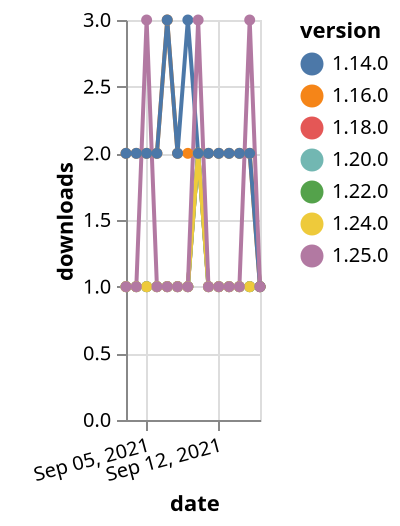 {"$schema": "https://vega.github.io/schema/vega-lite/v5.json", "description": "A simple bar chart with embedded data.", "data": {"values": [{"date": "2021-09-03", "total": 250, "delta": 1, "version": "1.18.0"}, {"date": "2021-09-04", "total": 251, "delta": 1, "version": "1.18.0"}, {"date": "2021-09-05", "total": 252, "delta": 1, "version": "1.18.0"}, {"date": "2021-09-06", "total": 253, "delta": 1, "version": "1.18.0"}, {"date": "2021-09-07", "total": 254, "delta": 1, "version": "1.18.0"}, {"date": "2021-09-08", "total": 255, "delta": 1, "version": "1.18.0"}, {"date": "2021-09-09", "total": 256, "delta": 1, "version": "1.18.0"}, {"date": "2021-09-10", "total": 258, "delta": 2, "version": "1.18.0"}, {"date": "2021-09-11", "total": 259, "delta": 1, "version": "1.18.0"}, {"date": "2021-09-12", "total": 260, "delta": 1, "version": "1.18.0"}, {"date": "2021-09-13", "total": 261, "delta": 1, "version": "1.18.0"}, {"date": "2021-09-14", "total": 262, "delta": 1, "version": "1.18.0"}, {"date": "2021-09-15", "total": 263, "delta": 1, "version": "1.18.0"}, {"date": "2021-09-16", "total": 264, "delta": 1, "version": "1.18.0"}, {"date": "2021-09-03", "total": 195, "delta": 1, "version": "1.22.0"}, {"date": "2021-09-04", "total": 196, "delta": 1, "version": "1.22.0"}, {"date": "2021-09-05", "total": 197, "delta": 1, "version": "1.22.0"}, {"date": "2021-09-06", "total": 198, "delta": 1, "version": "1.22.0"}, {"date": "2021-09-07", "total": 199, "delta": 1, "version": "1.22.0"}, {"date": "2021-09-08", "total": 200, "delta": 1, "version": "1.22.0"}, {"date": "2021-09-09", "total": 201, "delta": 1, "version": "1.22.0"}, {"date": "2021-09-10", "total": 203, "delta": 2, "version": "1.22.0"}, {"date": "2021-09-11", "total": 204, "delta": 1, "version": "1.22.0"}, {"date": "2021-09-12", "total": 205, "delta": 1, "version": "1.22.0"}, {"date": "2021-09-13", "total": 206, "delta": 1, "version": "1.22.0"}, {"date": "2021-09-14", "total": 207, "delta": 1, "version": "1.22.0"}, {"date": "2021-09-15", "total": 208, "delta": 1, "version": "1.22.0"}, {"date": "2021-09-16", "total": 209, "delta": 1, "version": "1.22.0"}, {"date": "2021-09-03", "total": 201, "delta": 1, "version": "1.20.0"}, {"date": "2021-09-04", "total": 202, "delta": 1, "version": "1.20.0"}, {"date": "2021-09-05", "total": 203, "delta": 1, "version": "1.20.0"}, {"date": "2021-09-06", "total": 204, "delta": 1, "version": "1.20.0"}, {"date": "2021-09-07", "total": 205, "delta": 1, "version": "1.20.0"}, {"date": "2021-09-08", "total": 206, "delta": 1, "version": "1.20.0"}, {"date": "2021-09-09", "total": 207, "delta": 1, "version": "1.20.0"}, {"date": "2021-09-10", "total": 209, "delta": 2, "version": "1.20.0"}, {"date": "2021-09-11", "total": 210, "delta": 1, "version": "1.20.0"}, {"date": "2021-09-12", "total": 211, "delta": 1, "version": "1.20.0"}, {"date": "2021-09-13", "total": 212, "delta": 1, "version": "1.20.0"}, {"date": "2021-09-14", "total": 213, "delta": 1, "version": "1.20.0"}, {"date": "2021-09-15", "total": 214, "delta": 1, "version": "1.20.0"}, {"date": "2021-09-16", "total": 215, "delta": 1, "version": "1.20.0"}, {"date": "2021-09-03", "total": 2265, "delta": 2, "version": "1.16.0"}, {"date": "2021-09-04", "total": 2267, "delta": 2, "version": "1.16.0"}, {"date": "2021-09-05", "total": 2269, "delta": 2, "version": "1.16.0"}, {"date": "2021-09-06", "total": 2271, "delta": 2, "version": "1.16.0"}, {"date": "2021-09-07", "total": 2274, "delta": 3, "version": "1.16.0"}, {"date": "2021-09-08", "total": 2276, "delta": 2, "version": "1.16.0"}, {"date": "2021-09-09", "total": 2278, "delta": 2, "version": "1.16.0"}, {"date": "2021-09-10", "total": 2280, "delta": 2, "version": "1.16.0"}, {"date": "2021-09-11", "total": 2282, "delta": 2, "version": "1.16.0"}, {"date": "2021-09-12", "total": 2284, "delta": 2, "version": "1.16.0"}, {"date": "2021-09-13", "total": 2286, "delta": 2, "version": "1.16.0"}, {"date": "2021-09-14", "total": 2288, "delta": 2, "version": "1.16.0"}, {"date": "2021-09-15", "total": 2290, "delta": 2, "version": "1.16.0"}, {"date": "2021-09-16", "total": 2291, "delta": 1, "version": "1.16.0"}, {"date": "2021-09-03", "total": 172, "delta": 1, "version": "1.24.0"}, {"date": "2021-09-04", "total": 173, "delta": 1, "version": "1.24.0"}, {"date": "2021-09-05", "total": 174, "delta": 1, "version": "1.24.0"}, {"date": "2021-09-06", "total": 175, "delta": 1, "version": "1.24.0"}, {"date": "2021-09-07", "total": 176, "delta": 1, "version": "1.24.0"}, {"date": "2021-09-08", "total": 177, "delta": 1, "version": "1.24.0"}, {"date": "2021-09-09", "total": 178, "delta": 1, "version": "1.24.0"}, {"date": "2021-09-10", "total": 180, "delta": 2, "version": "1.24.0"}, {"date": "2021-09-11", "total": 181, "delta": 1, "version": "1.24.0"}, {"date": "2021-09-12", "total": 182, "delta": 1, "version": "1.24.0"}, {"date": "2021-09-13", "total": 183, "delta": 1, "version": "1.24.0"}, {"date": "2021-09-14", "total": 184, "delta": 1, "version": "1.24.0"}, {"date": "2021-09-15", "total": 185, "delta": 1, "version": "1.24.0"}, {"date": "2021-09-16", "total": 186, "delta": 1, "version": "1.24.0"}, {"date": "2021-09-03", "total": 2361, "delta": 2, "version": "1.14.0"}, {"date": "2021-09-04", "total": 2363, "delta": 2, "version": "1.14.0"}, {"date": "2021-09-05", "total": 2365, "delta": 2, "version": "1.14.0"}, {"date": "2021-09-06", "total": 2367, "delta": 2, "version": "1.14.0"}, {"date": "2021-09-07", "total": 2370, "delta": 3, "version": "1.14.0"}, {"date": "2021-09-08", "total": 2372, "delta": 2, "version": "1.14.0"}, {"date": "2021-09-09", "total": 2375, "delta": 3, "version": "1.14.0"}, {"date": "2021-09-10", "total": 2377, "delta": 2, "version": "1.14.0"}, {"date": "2021-09-11", "total": 2379, "delta": 2, "version": "1.14.0"}, {"date": "2021-09-12", "total": 2381, "delta": 2, "version": "1.14.0"}, {"date": "2021-09-13", "total": 2383, "delta": 2, "version": "1.14.0"}, {"date": "2021-09-14", "total": 2385, "delta": 2, "version": "1.14.0"}, {"date": "2021-09-15", "total": 2387, "delta": 2, "version": "1.14.0"}, {"date": "2021-09-16", "total": 2388, "delta": 1, "version": "1.14.0"}, {"date": "2021-09-03", "total": 202, "delta": 1, "version": "1.25.0"}, {"date": "2021-09-04", "total": 203, "delta": 1, "version": "1.25.0"}, {"date": "2021-09-05", "total": 206, "delta": 3, "version": "1.25.0"}, {"date": "2021-09-06", "total": 207, "delta": 1, "version": "1.25.0"}, {"date": "2021-09-07", "total": 208, "delta": 1, "version": "1.25.0"}, {"date": "2021-09-08", "total": 209, "delta": 1, "version": "1.25.0"}, {"date": "2021-09-09", "total": 210, "delta": 1, "version": "1.25.0"}, {"date": "2021-09-10", "total": 213, "delta": 3, "version": "1.25.0"}, {"date": "2021-09-11", "total": 214, "delta": 1, "version": "1.25.0"}, {"date": "2021-09-12", "total": 215, "delta": 1, "version": "1.25.0"}, {"date": "2021-09-13", "total": 216, "delta": 1, "version": "1.25.0"}, {"date": "2021-09-14", "total": 217, "delta": 1, "version": "1.25.0"}, {"date": "2021-09-15", "total": 220, "delta": 3, "version": "1.25.0"}, {"date": "2021-09-16", "total": 221, "delta": 1, "version": "1.25.0"}]}, "width": "container", "mark": {"type": "line", "point": {"filled": true}}, "encoding": {"x": {"field": "date", "type": "temporal", "timeUnit": "yearmonthdate", "title": "date", "axis": {"labelAngle": -15}}, "y": {"field": "delta", "type": "quantitative", "title": "downloads"}, "color": {"field": "version", "type": "nominal"}, "tooltip": {"field": "delta"}}}